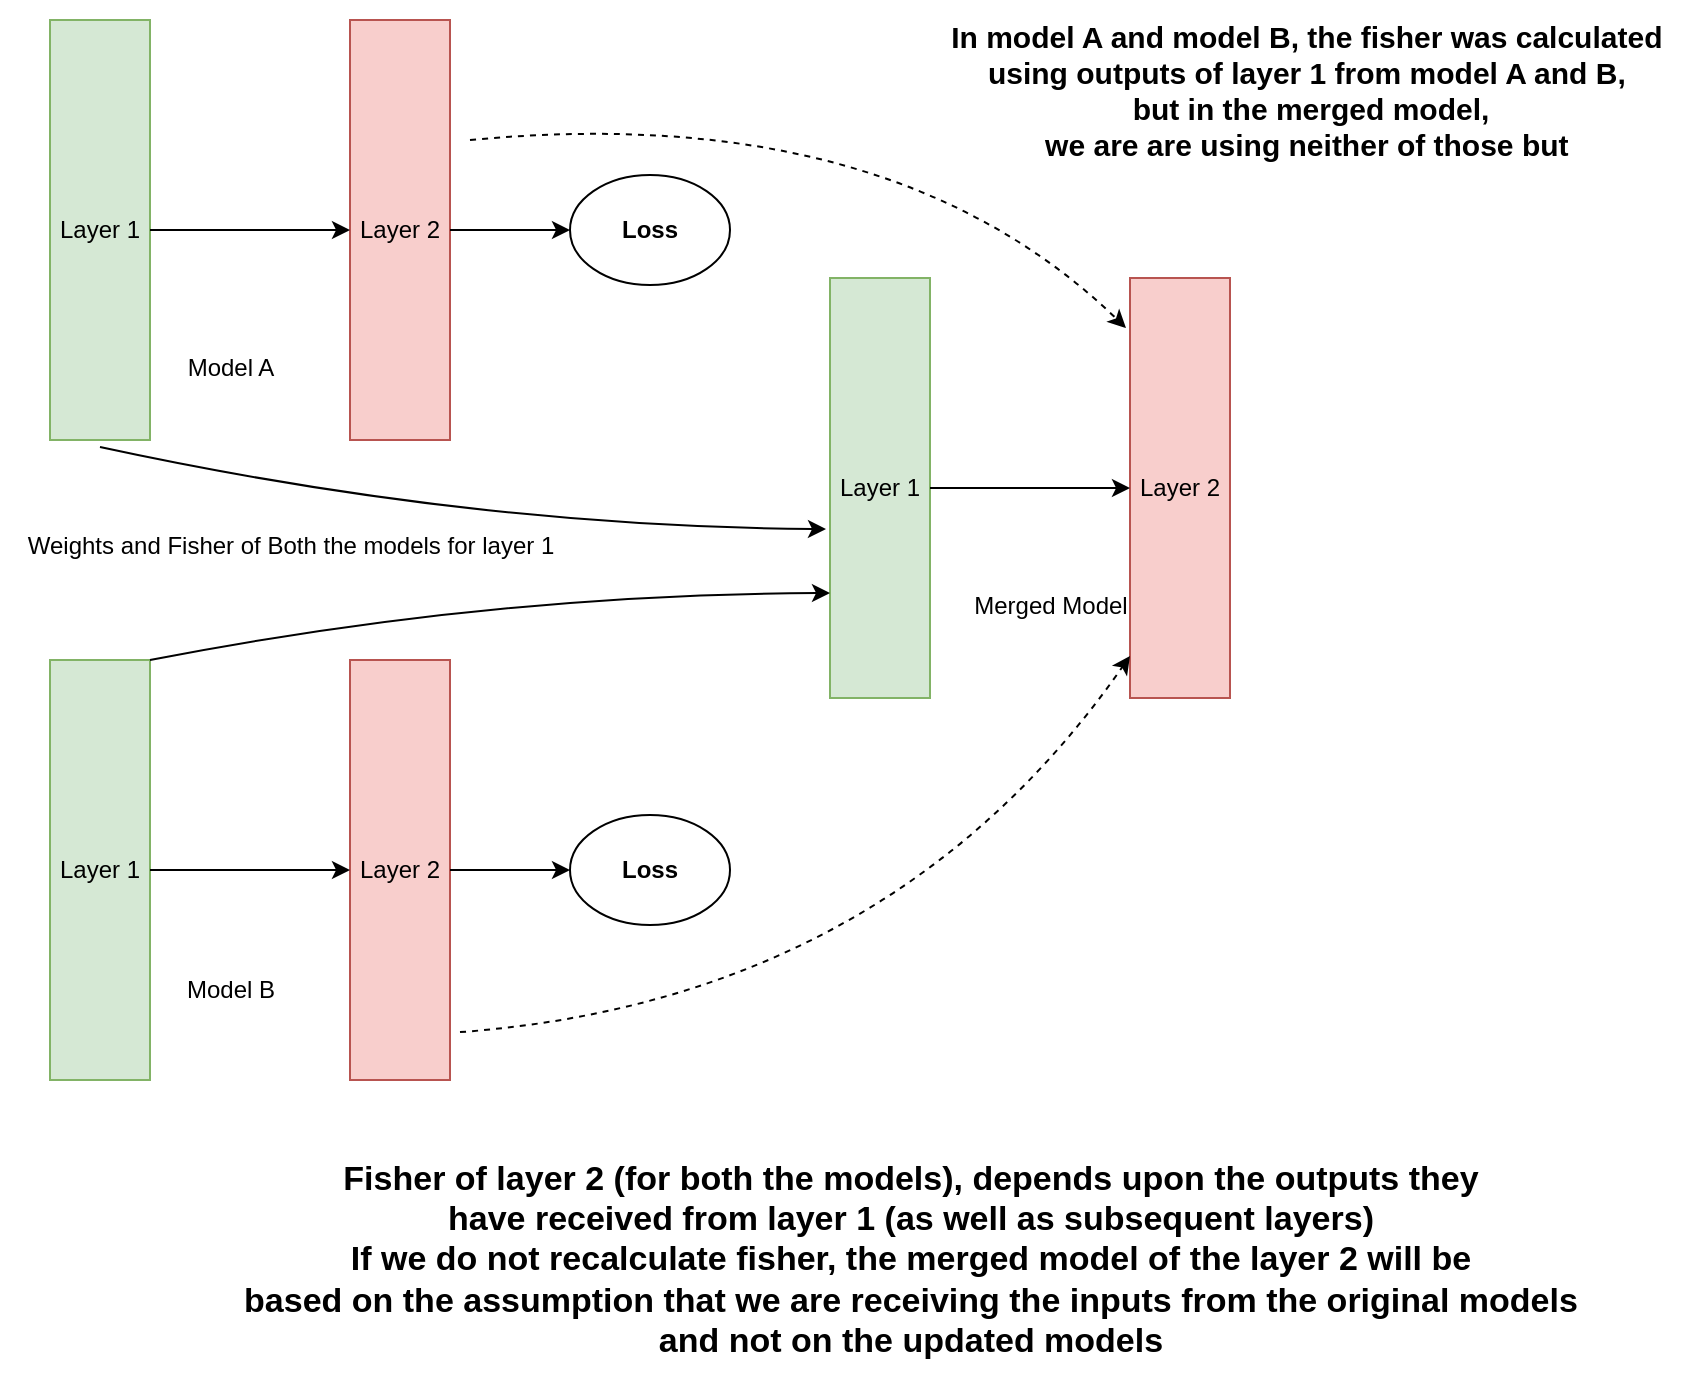 <mxfile version="27.2.0">
  <diagram name="Page-1" id="sQDzEd_xI0HFWAMSjWak">
    <mxGraphModel dx="1234" dy="727" grid="1" gridSize="10" guides="1" tooltips="1" connect="1" arrows="1" fold="1" page="1" pageScale="1" pageWidth="850" pageHeight="1100" math="0" shadow="0">
      <root>
        <mxCell id="0" />
        <mxCell id="1" parent="0" />
        <mxCell id="qpErMOOokMr1HH3b0IK4-1" value="Layer 1" style="rounded=0;whiteSpace=wrap;html=1;fillColor=#d5e8d4;strokeColor=#82b366;" parent="1" vertex="1">
          <mxGeometry x="100" y="40" width="50" height="210" as="geometry" />
        </mxCell>
        <mxCell id="qpErMOOokMr1HH3b0IK4-2" value="Layer 2" style="rounded=0;whiteSpace=wrap;html=1;fillColor=#f8cecc;strokeColor=#b85450;" parent="1" vertex="1">
          <mxGeometry x="250" y="40" width="50" height="210" as="geometry" />
        </mxCell>
        <mxCell id="qpErMOOokMr1HH3b0IK4-3" value="" style="endArrow=classic;html=1;rounded=0;exitX=1;exitY=0.5;exitDx=0;exitDy=0;entryX=0;entryY=0.5;entryDx=0;entryDy=0;" parent="1" source="qpErMOOokMr1HH3b0IK4-1" target="qpErMOOokMr1HH3b0IK4-2" edge="1">
          <mxGeometry width="50" height="50" relative="1" as="geometry">
            <mxPoint x="400" y="410" as="sourcePoint" />
            <mxPoint x="450" y="360" as="targetPoint" />
          </mxGeometry>
        </mxCell>
        <mxCell id="qpErMOOokMr1HH3b0IK4-4" value="Model A" style="text;html=1;align=center;verticalAlign=middle;resizable=0;points=[];autosize=1;strokeColor=none;fillColor=none;" parent="1" vertex="1">
          <mxGeometry x="155" y="199" width="70" height="30" as="geometry" />
        </mxCell>
        <mxCell id="qpErMOOokMr1HH3b0IK4-5" value="Layer 1" style="rounded=0;whiteSpace=wrap;html=1;fillColor=#d5e8d4;strokeColor=#82b366;" parent="1" vertex="1">
          <mxGeometry x="100" y="360" width="50" height="210" as="geometry" />
        </mxCell>
        <mxCell id="qpErMOOokMr1HH3b0IK4-6" value="Layer 2" style="rounded=0;whiteSpace=wrap;html=1;fillColor=#f8cecc;strokeColor=#b85450;" parent="1" vertex="1">
          <mxGeometry x="250" y="360" width="50" height="210" as="geometry" />
        </mxCell>
        <mxCell id="qpErMOOokMr1HH3b0IK4-7" value="" style="endArrow=classic;html=1;rounded=0;exitX=1;exitY=0.5;exitDx=0;exitDy=0;entryX=0;entryY=0.5;entryDx=0;entryDy=0;" parent="1" source="qpErMOOokMr1HH3b0IK4-5" target="qpErMOOokMr1HH3b0IK4-6" edge="1">
          <mxGeometry width="50" height="50" relative="1" as="geometry">
            <mxPoint x="400" y="730" as="sourcePoint" />
            <mxPoint x="450" y="680" as="targetPoint" />
          </mxGeometry>
        </mxCell>
        <mxCell id="qpErMOOokMr1HH3b0IK4-8" value="Model B" style="text;html=1;align=center;verticalAlign=middle;resizable=0;points=[];autosize=1;strokeColor=none;fillColor=none;" parent="1" vertex="1">
          <mxGeometry x="155" y="510" width="70" height="30" as="geometry" />
        </mxCell>
        <mxCell id="qpErMOOokMr1HH3b0IK4-9" value="Layer 1" style="rounded=0;whiteSpace=wrap;html=1;fillColor=#d5e8d4;strokeColor=#82b366;" parent="1" vertex="1">
          <mxGeometry x="490" y="169" width="50" height="210" as="geometry" />
        </mxCell>
        <mxCell id="qpErMOOokMr1HH3b0IK4-10" value="Layer 2" style="rounded=0;whiteSpace=wrap;html=1;fillColor=#f8cecc;strokeColor=#b85450;" parent="1" vertex="1">
          <mxGeometry x="640" y="169" width="50" height="210" as="geometry" />
        </mxCell>
        <mxCell id="qpErMOOokMr1HH3b0IK4-11" value="" style="endArrow=classic;html=1;rounded=0;exitX=1;exitY=0.5;exitDx=0;exitDy=0;entryX=0;entryY=0.5;entryDx=0;entryDy=0;" parent="1" source="qpErMOOokMr1HH3b0IK4-9" target="qpErMOOokMr1HH3b0IK4-10" edge="1">
          <mxGeometry width="50" height="50" relative="1" as="geometry">
            <mxPoint x="790" y="539" as="sourcePoint" />
            <mxPoint x="840" y="489" as="targetPoint" />
          </mxGeometry>
        </mxCell>
        <mxCell id="qpErMOOokMr1HH3b0IK4-12" value="Merged Model" style="text;html=1;align=center;verticalAlign=middle;resizable=0;points=[];autosize=1;strokeColor=none;fillColor=none;" parent="1" vertex="1">
          <mxGeometry x="550" y="318" width="100" height="30" as="geometry" />
        </mxCell>
        <mxCell id="qpErMOOokMr1HH3b0IK4-13" value="&lt;b&gt;Loss&lt;/b&gt;" style="ellipse;whiteSpace=wrap;html=1;" parent="1" vertex="1">
          <mxGeometry x="360" y="117.5" width="80" height="55" as="geometry" />
        </mxCell>
        <mxCell id="qpErMOOokMr1HH3b0IK4-15" value="" style="endArrow=classic;html=1;rounded=0;exitX=1;exitY=0.5;exitDx=0;exitDy=0;" parent="1" source="qpErMOOokMr1HH3b0IK4-2" target="qpErMOOokMr1HH3b0IK4-13" edge="1">
          <mxGeometry width="50" height="50" relative="1" as="geometry">
            <mxPoint x="210" y="140" as="sourcePoint" />
            <mxPoint x="310" y="140" as="targetPoint" />
          </mxGeometry>
        </mxCell>
        <mxCell id="h96sEGYosIKRSkyl6Qhy-1" value="&lt;b&gt;Loss&lt;/b&gt;" style="ellipse;whiteSpace=wrap;html=1;" parent="1" vertex="1">
          <mxGeometry x="360" y="437.5" width="80" height="55" as="geometry" />
        </mxCell>
        <mxCell id="h96sEGYosIKRSkyl6Qhy-2" value="" style="endArrow=classic;html=1;rounded=0;exitX=1;exitY=0.5;exitDx=0;exitDy=0;" parent="1" target="h96sEGYosIKRSkyl6Qhy-1" edge="1">
          <mxGeometry width="50" height="50" relative="1" as="geometry">
            <mxPoint x="300" y="465" as="sourcePoint" />
            <mxPoint x="310" y="460" as="targetPoint" />
          </mxGeometry>
        </mxCell>
        <mxCell id="h96sEGYosIKRSkyl6Qhy-4" value="" style="endArrow=classic;html=1;rounded=0;exitX=1;exitY=0;exitDx=0;exitDy=0;entryX=0;entryY=0.75;entryDx=0;entryDy=0;curved=1;" parent="1" source="qpErMOOokMr1HH3b0IK4-5" target="qpErMOOokMr1HH3b0IK4-9" edge="1">
          <mxGeometry width="50" height="50" relative="1" as="geometry">
            <mxPoint x="400" y="410" as="sourcePoint" />
            <mxPoint x="450" y="360" as="targetPoint" />
            <Array as="points">
              <mxPoint x="320" y="327" />
            </Array>
          </mxGeometry>
        </mxCell>
        <mxCell id="h96sEGYosIKRSkyl6Qhy-5" value="&lt;div&gt;&lt;font style=&quot;font-size: 17px;&quot;&gt;Fisher of layer 2 (for both the models), depends upon the outputs they&lt;/font&gt;&lt;/div&gt;&lt;div&gt;&lt;font style=&quot;font-size: 17px;&quot;&gt;have received from layer 1 (as well as subsequent layers)&lt;/font&gt;&lt;/div&gt;&lt;div&gt;&lt;font style=&quot;font-size: 17px;&quot;&gt;If we do not recalculate fisher, the merged model of the layer 2 will be&lt;/font&gt;&lt;/div&gt;&lt;div&gt;&lt;font style=&quot;font-size: 17px;&quot;&gt;based on the assumption that we are receiving the inputs from the original models&lt;/font&gt;&lt;/div&gt;&lt;div&gt;&lt;font style=&quot;font-size: 17px;&quot;&gt;and not on the updated models&lt;/font&gt;&lt;/div&gt;" style="text;html=1;align=center;verticalAlign=middle;resizable=0;points=[];autosize=1;strokeColor=none;fillColor=none;fontStyle=1" parent="1" vertex="1">
          <mxGeometry x="210" y="600" width="640" height="120" as="geometry" />
        </mxCell>
        <mxCell id="EuVStnvovB5LW7pUS2SD-5" value="" style="endArrow=classic;html=1;rounded=0;exitX=0.5;exitY=1;exitDx=0;exitDy=0;entryX=-0.04;entryY=0.581;entryDx=0;entryDy=0;entryPerimeter=0;curved=1;" edge="1" parent="1">
          <mxGeometry width="50" height="50" relative="1" as="geometry">
            <mxPoint x="125" y="253.5" as="sourcePoint" />
            <mxPoint x="488" y="294.51" as="targetPoint" />
            <Array as="points">
              <mxPoint x="310" y="293.5" />
            </Array>
          </mxGeometry>
        </mxCell>
        <mxCell id="EuVStnvovB5LW7pUS2SD-6" value="Weights and Fisher of Both the models for layer 1" style="text;html=1;align=center;verticalAlign=middle;resizable=0;points=[];autosize=1;strokeColor=none;fillColor=none;" vertex="1" parent="1">
          <mxGeometry x="75" y="288" width="290" height="30" as="geometry" />
        </mxCell>
        <mxCell id="EuVStnvovB5LW7pUS2SD-8" value="&lt;div&gt;&lt;b&gt;&lt;font style=&quot;font-size: 15px;&quot;&gt;In model A and model B, the fisher was calculated&amp;nbsp;&lt;/font&gt;&lt;/b&gt;&lt;/div&gt;&lt;div&gt;&lt;b&gt;&lt;font style=&quot;font-size: 15px;&quot;&gt;using outputs of layer 1 from model A and B,&amp;nbsp;&lt;/font&gt;&lt;/b&gt;&lt;/div&gt;&lt;div&gt;&lt;b&gt;&lt;font style=&quot;font-size: 15px;&quot;&gt;but in the merged model,&lt;/font&gt;&lt;/b&gt;&lt;/div&gt;&lt;div&gt;&lt;b&gt;&lt;font style=&quot;font-size: 15px;&quot;&gt;we are are using neither of those but&amp;nbsp;&lt;/font&gt;&lt;/b&gt;&lt;/div&gt;" style="text;html=1;align=center;verticalAlign=middle;resizable=0;points=[];autosize=1;strokeColor=none;fillColor=none;" vertex="1" parent="1">
          <mxGeometry x="540" y="30" width="380" height="90" as="geometry" />
        </mxCell>
        <mxCell id="EuVStnvovB5LW7pUS2SD-9" value="" style="endArrow=classic;html=1;rounded=0;entryX=-0.04;entryY=0.119;entryDx=0;entryDy=0;entryPerimeter=0;dashed=1;curved=1;" edge="1" parent="1" target="qpErMOOokMr1HH3b0IK4-10">
          <mxGeometry width="50" height="50" relative="1" as="geometry">
            <mxPoint x="310" y="100" as="sourcePoint" />
            <mxPoint x="440" y="340" as="targetPoint" />
            <Array as="points">
              <mxPoint x="520" y="80" />
            </Array>
          </mxGeometry>
        </mxCell>
        <mxCell id="EuVStnvovB5LW7pUS2SD-11" value="" style="endArrow=classic;html=1;rounded=0;exitX=1.1;exitY=0.886;exitDx=0;exitDy=0;exitPerimeter=0;entryX=0;entryY=0.9;entryDx=0;entryDy=0;entryPerimeter=0;curved=1;dashed=1;" edge="1" parent="1" source="qpErMOOokMr1HH3b0IK4-6" target="qpErMOOokMr1HH3b0IK4-10">
          <mxGeometry width="50" height="50" relative="1" as="geometry">
            <mxPoint x="390" y="400" as="sourcePoint" />
            <mxPoint x="440" y="350" as="targetPoint" />
            <Array as="points">
              <mxPoint x="520" y="530" />
            </Array>
          </mxGeometry>
        </mxCell>
      </root>
    </mxGraphModel>
  </diagram>
</mxfile>
